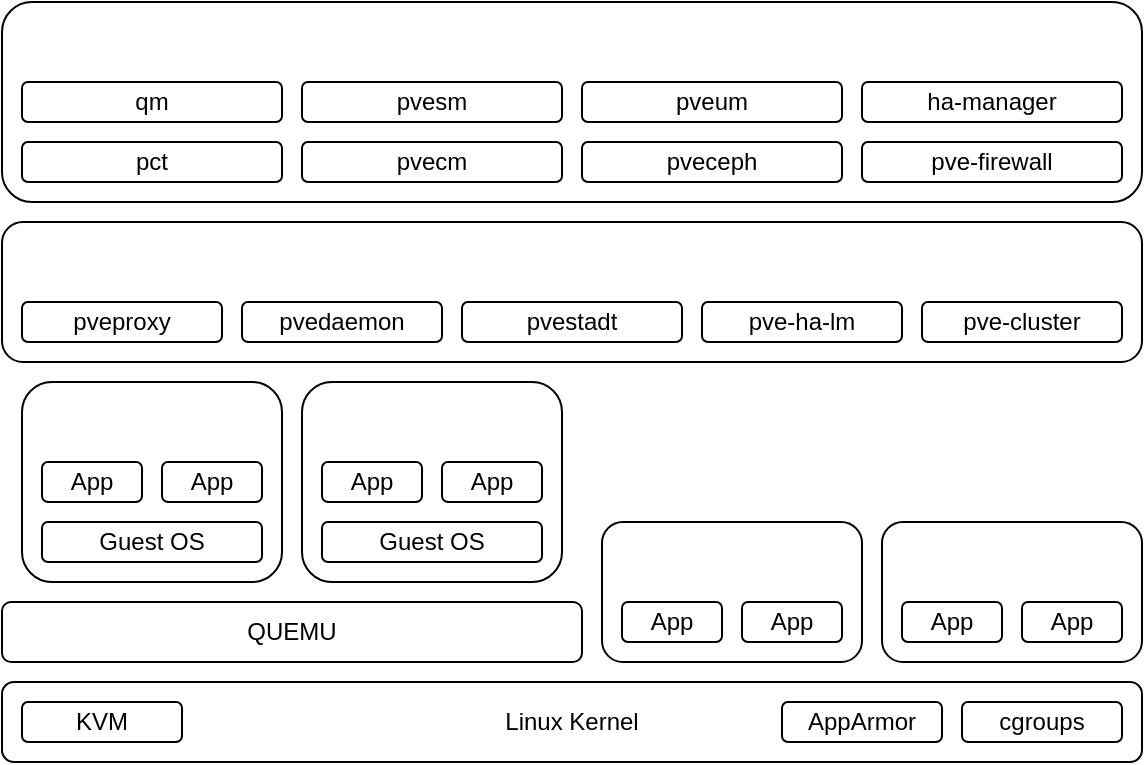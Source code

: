 <mxfile version="24.7.6">
  <diagram name="Página-1" id="ul3XOQKA3NjWu0_DsMnJ">
    <mxGraphModel dx="759" dy="492" grid="1" gridSize="10" guides="1" tooltips="1" connect="1" arrows="1" fold="1" page="1" pageScale="1" pageWidth="900" pageHeight="1600" math="0" shadow="0">
      <root>
        <mxCell id="0" />
        <mxCell id="1" parent="0" />
        <mxCell id="L6sDGYGXiBnf8Pp3MnhQ-1" value="Linux Kernel" style="rounded=1;whiteSpace=wrap;html=1;" vertex="1" parent="1">
          <mxGeometry x="80" y="520" width="570" height="40" as="geometry" />
        </mxCell>
        <mxCell id="L6sDGYGXiBnf8Pp3MnhQ-2" value="KVM" style="rounded=1;whiteSpace=wrap;html=1;" vertex="1" parent="1">
          <mxGeometry x="90" y="530" width="80" height="20" as="geometry" />
        </mxCell>
        <mxCell id="L6sDGYGXiBnf8Pp3MnhQ-3" value="QUEMU" style="rounded=1;whiteSpace=wrap;html=1;" vertex="1" parent="1">
          <mxGeometry x="80" y="480" width="290" height="30" as="geometry" />
        </mxCell>
        <mxCell id="L6sDGYGXiBnf8Pp3MnhQ-4" value="AppArmor" style="rounded=1;whiteSpace=wrap;html=1;" vertex="1" parent="1">
          <mxGeometry x="470" y="530" width="80" height="20" as="geometry" />
        </mxCell>
        <mxCell id="L6sDGYGXiBnf8Pp3MnhQ-5" value="cgroups" style="rounded=1;whiteSpace=wrap;html=1;" vertex="1" parent="1">
          <mxGeometry x="560" y="530" width="80" height="20" as="geometry" />
        </mxCell>
        <mxCell id="L6sDGYGXiBnf8Pp3MnhQ-9" value="" style="rounded=1;whiteSpace=wrap;html=1;" vertex="1" parent="1">
          <mxGeometry x="90" y="370" width="130" height="100" as="geometry" />
        </mxCell>
        <mxCell id="L6sDGYGXiBnf8Pp3MnhQ-12" value="Guest OS" style="rounded=1;whiteSpace=wrap;html=1;" vertex="1" parent="1">
          <mxGeometry x="100" y="440" width="110" height="20" as="geometry" />
        </mxCell>
        <mxCell id="L6sDGYGXiBnf8Pp3MnhQ-13" value="App" style="rounded=1;whiteSpace=wrap;html=1;" vertex="1" parent="1">
          <mxGeometry x="100" y="410" width="50" height="20" as="geometry" />
        </mxCell>
        <mxCell id="L6sDGYGXiBnf8Pp3MnhQ-14" value="App" style="rounded=1;whiteSpace=wrap;html=1;" vertex="1" parent="1">
          <mxGeometry x="160" y="410" width="50" height="20" as="geometry" />
        </mxCell>
        <mxCell id="L6sDGYGXiBnf8Pp3MnhQ-16" value="" style="rounded=1;whiteSpace=wrap;html=1;" vertex="1" parent="1">
          <mxGeometry x="230" y="370" width="130" height="100" as="geometry" />
        </mxCell>
        <mxCell id="L6sDGYGXiBnf8Pp3MnhQ-17" value="Guest OS" style="rounded=1;whiteSpace=wrap;html=1;" vertex="1" parent="1">
          <mxGeometry x="240" y="440" width="110" height="20" as="geometry" />
        </mxCell>
        <mxCell id="L6sDGYGXiBnf8Pp3MnhQ-18" value="App" style="rounded=1;whiteSpace=wrap;html=1;" vertex="1" parent="1">
          <mxGeometry x="240" y="410" width="50" height="20" as="geometry" />
        </mxCell>
        <mxCell id="L6sDGYGXiBnf8Pp3MnhQ-19" value="App" style="rounded=1;whiteSpace=wrap;html=1;" vertex="1" parent="1">
          <mxGeometry x="300" y="410" width="50" height="20" as="geometry" />
        </mxCell>
        <mxCell id="L6sDGYGXiBnf8Pp3MnhQ-20" value="" style="rounded=1;whiteSpace=wrap;html=1;" vertex="1" parent="1">
          <mxGeometry x="380" y="440" width="130" height="70" as="geometry" />
        </mxCell>
        <mxCell id="L6sDGYGXiBnf8Pp3MnhQ-22" value="App" style="rounded=1;whiteSpace=wrap;html=1;" vertex="1" parent="1">
          <mxGeometry x="390" y="480" width="50" height="20" as="geometry" />
        </mxCell>
        <mxCell id="L6sDGYGXiBnf8Pp3MnhQ-23" value="App" style="rounded=1;whiteSpace=wrap;html=1;" vertex="1" parent="1">
          <mxGeometry x="450" y="480" width="50" height="20" as="geometry" />
        </mxCell>
        <mxCell id="L6sDGYGXiBnf8Pp3MnhQ-28" value="" style="rounded=1;whiteSpace=wrap;html=1;" vertex="1" parent="1">
          <mxGeometry x="520" y="440" width="130" height="70" as="geometry" />
        </mxCell>
        <mxCell id="L6sDGYGXiBnf8Pp3MnhQ-29" value="App" style="rounded=1;whiteSpace=wrap;html=1;" vertex="1" parent="1">
          <mxGeometry x="530" y="480" width="50" height="20" as="geometry" />
        </mxCell>
        <mxCell id="L6sDGYGXiBnf8Pp3MnhQ-30" value="App" style="rounded=1;whiteSpace=wrap;html=1;" vertex="1" parent="1">
          <mxGeometry x="590" y="480" width="50" height="20" as="geometry" />
        </mxCell>
        <mxCell id="L6sDGYGXiBnf8Pp3MnhQ-31" value="" style="rounded=1;whiteSpace=wrap;html=1;" vertex="1" parent="1">
          <mxGeometry x="80" y="290" width="570" height="70" as="geometry" />
        </mxCell>
        <mxCell id="L6sDGYGXiBnf8Pp3MnhQ-32" value="pveproxy" style="rounded=1;whiteSpace=wrap;html=1;" vertex="1" parent="1">
          <mxGeometry x="90" y="330" width="100" height="20" as="geometry" />
        </mxCell>
        <mxCell id="L6sDGYGXiBnf8Pp3MnhQ-33" value="pvedaemon" style="rounded=1;whiteSpace=wrap;html=1;" vertex="1" parent="1">
          <mxGeometry x="200" y="330" width="100" height="20" as="geometry" />
        </mxCell>
        <mxCell id="L6sDGYGXiBnf8Pp3MnhQ-34" value="pvestadt" style="rounded=1;whiteSpace=wrap;html=1;" vertex="1" parent="1">
          <mxGeometry x="310" y="330" width="110" height="20" as="geometry" />
        </mxCell>
        <mxCell id="L6sDGYGXiBnf8Pp3MnhQ-35" value="pve-ha-lm" style="rounded=1;whiteSpace=wrap;html=1;" vertex="1" parent="1">
          <mxGeometry x="430" y="330" width="100" height="20" as="geometry" />
        </mxCell>
        <mxCell id="L6sDGYGXiBnf8Pp3MnhQ-36" value="pve-cluster" style="rounded=1;whiteSpace=wrap;html=1;" vertex="1" parent="1">
          <mxGeometry x="540" y="330" width="100" height="20" as="geometry" />
        </mxCell>
        <mxCell id="L6sDGYGXiBnf8Pp3MnhQ-37" value="" style="rounded=1;whiteSpace=wrap;html=1;" vertex="1" parent="1">
          <mxGeometry x="80" y="180" width="570" height="100" as="geometry" />
        </mxCell>
        <mxCell id="L6sDGYGXiBnf8Pp3MnhQ-39" value="pct" style="rounded=1;whiteSpace=wrap;html=1;" vertex="1" parent="1">
          <mxGeometry x="90" y="250" width="130" height="20" as="geometry" />
        </mxCell>
        <mxCell id="L6sDGYGXiBnf8Pp3MnhQ-40" value="pvecm" style="rounded=1;whiteSpace=wrap;html=1;" vertex="1" parent="1">
          <mxGeometry x="230" y="250" width="130" height="20" as="geometry" />
        </mxCell>
        <mxCell id="L6sDGYGXiBnf8Pp3MnhQ-41" value="pveceph" style="rounded=1;whiteSpace=wrap;html=1;" vertex="1" parent="1">
          <mxGeometry x="370" y="250" width="130" height="20" as="geometry" />
        </mxCell>
        <mxCell id="L6sDGYGXiBnf8Pp3MnhQ-42" value="pve-firewall" style="rounded=1;whiteSpace=wrap;html=1;" vertex="1" parent="1">
          <mxGeometry x="510" y="250" width="130" height="20" as="geometry" />
        </mxCell>
        <mxCell id="L6sDGYGXiBnf8Pp3MnhQ-43" value="qm" style="rounded=1;whiteSpace=wrap;html=1;" vertex="1" parent="1">
          <mxGeometry x="90" y="220" width="130" height="20" as="geometry" />
        </mxCell>
        <mxCell id="L6sDGYGXiBnf8Pp3MnhQ-44" value="pvesm" style="rounded=1;whiteSpace=wrap;html=1;" vertex="1" parent="1">
          <mxGeometry x="230" y="220" width="130" height="20" as="geometry" />
        </mxCell>
        <mxCell id="L6sDGYGXiBnf8Pp3MnhQ-45" value="pveum" style="rounded=1;whiteSpace=wrap;html=1;" vertex="1" parent="1">
          <mxGeometry x="370" y="220" width="130" height="20" as="geometry" />
        </mxCell>
        <mxCell id="L6sDGYGXiBnf8Pp3MnhQ-46" value="ha-manager" style="rounded=1;whiteSpace=wrap;html=1;" vertex="1" parent="1">
          <mxGeometry x="510" y="220" width="130" height="20" as="geometry" />
        </mxCell>
      </root>
    </mxGraphModel>
  </diagram>
</mxfile>

